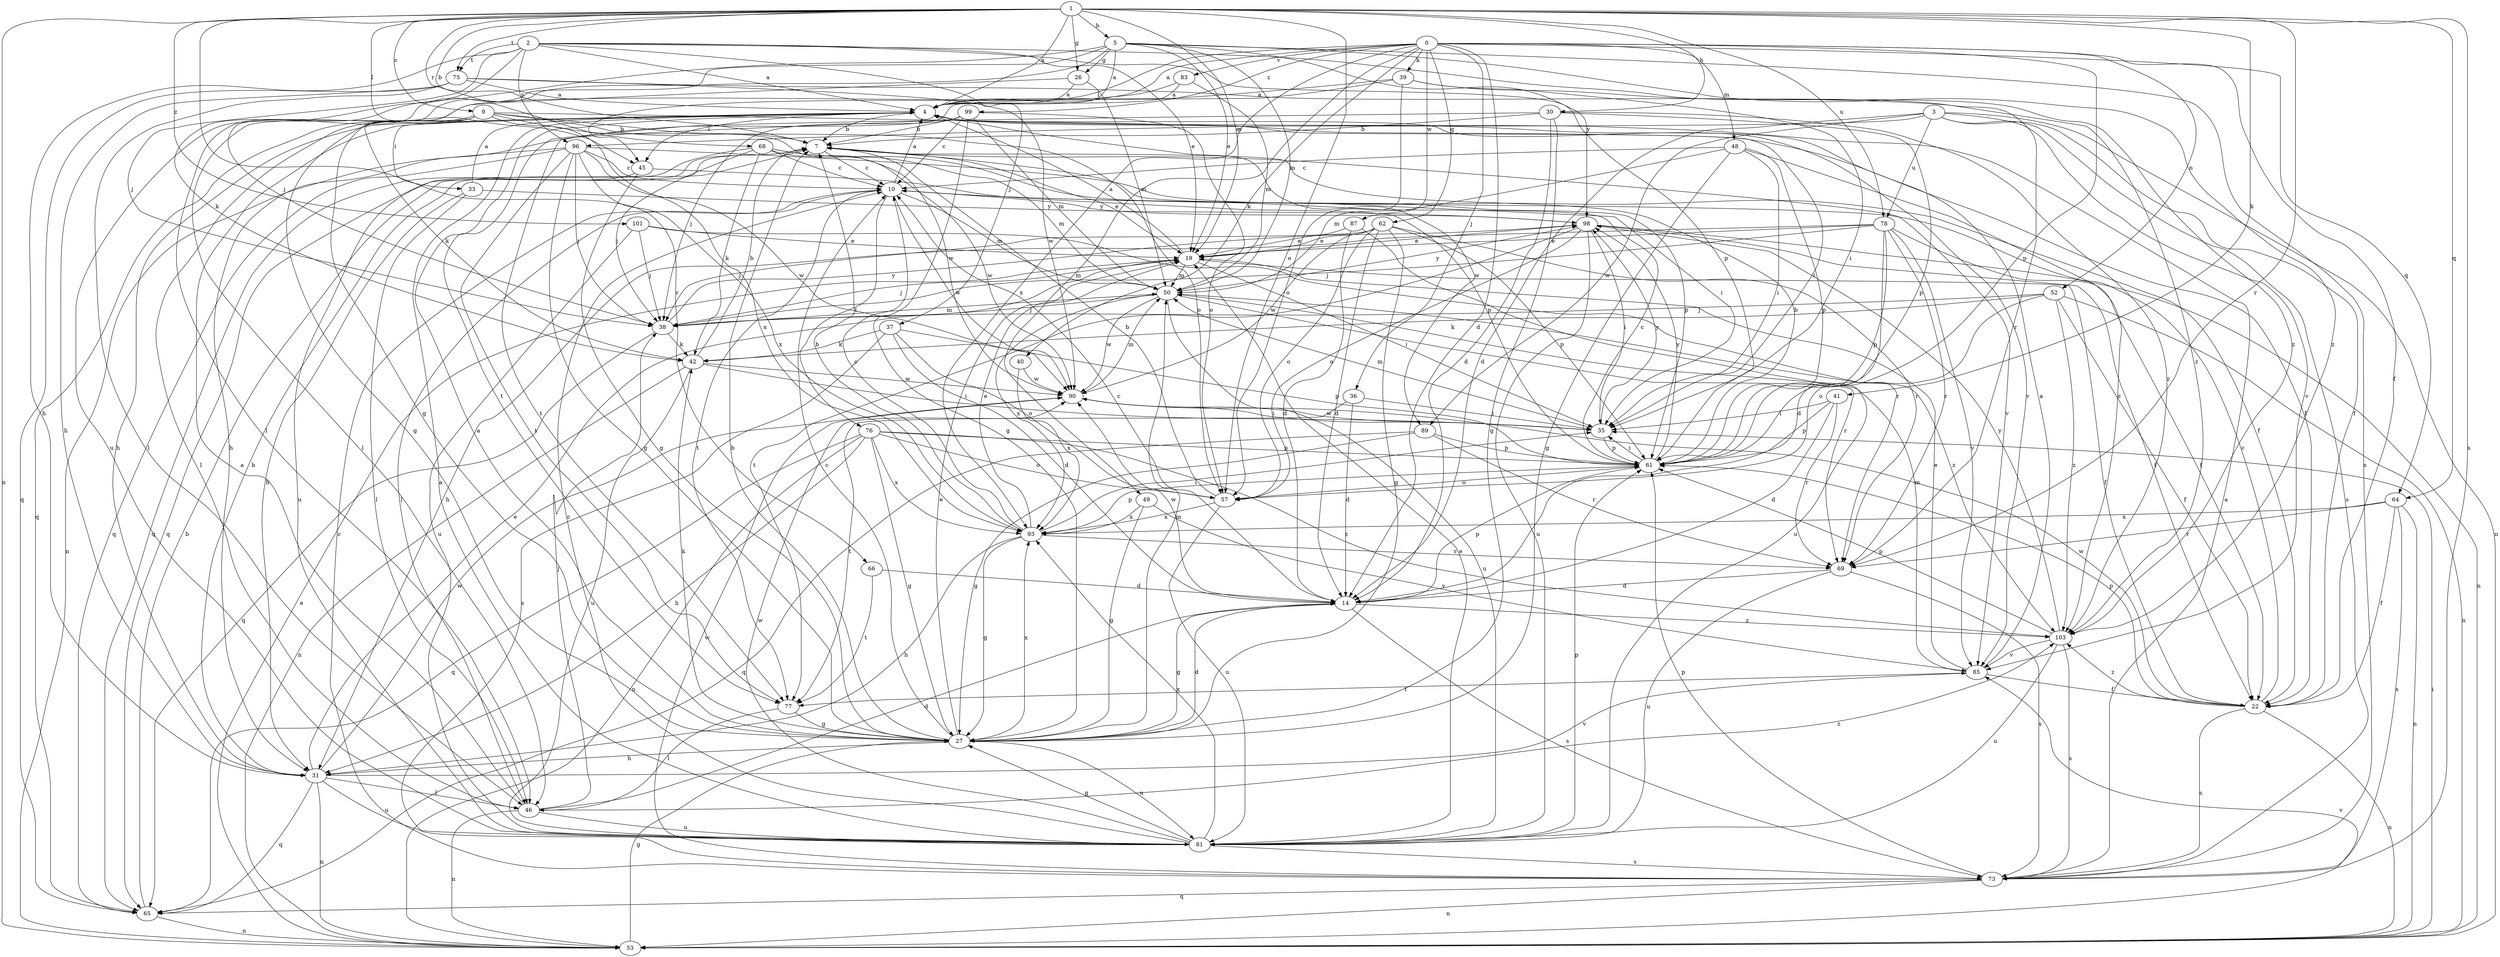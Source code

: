strict digraph  {
0;
1;
2;
3;
4;
5;
7;
9;
10;
14;
19;
22;
26;
27;
30;
31;
33;
35;
36;
37;
38;
39;
40;
41;
42;
45;
46;
48;
49;
50;
52;
53;
57;
61;
62;
64;
65;
66;
68;
69;
73;
75;
76;
77;
78;
81;
83;
85;
87;
89;
90;
93;
96;
98;
99;
101;
103;
0 -> 4  [label=a];
0 -> 14  [label=d];
0 -> 22  [label=f];
0 -> 36  [label=j];
0 -> 39  [label=k];
0 -> 40  [label=k];
0 -> 45  [label=l];
0 -> 48  [label=m];
0 -> 49  [label=m];
0 -> 52  [label=n];
0 -> 61  [label=p];
0 -> 62  [label=q];
0 -> 64  [label=q];
0 -> 83  [label=v];
0 -> 87  [label=w];
0 -> 93  [label=x];
0 -> 99  [label=z];
1 -> 4  [label=a];
1 -> 5  [label=b];
1 -> 7  [label=b];
1 -> 9  [label=c];
1 -> 19  [label=e];
1 -> 26  [label=g];
1 -> 30  [label=h];
1 -> 41  [label=k];
1 -> 45  [label=l];
1 -> 53  [label=n];
1 -> 57  [label=o];
1 -> 64  [label=q];
1 -> 66  [label=r];
1 -> 68  [label=r];
1 -> 69  [label=r];
1 -> 73  [label=s];
1 -> 75  [label=t];
1 -> 78  [label=u];
1 -> 101  [label=z];
2 -> 4  [label=a];
2 -> 19  [label=e];
2 -> 31  [label=h];
2 -> 37  [label=j];
2 -> 38  [label=j];
2 -> 42  [label=k];
2 -> 61  [label=p];
2 -> 75  [label=t];
2 -> 96  [label=y];
2 -> 103  [label=z];
3 -> 14  [label=d];
3 -> 22  [label=f];
3 -> 53  [label=n];
3 -> 73  [label=s];
3 -> 78  [label=u];
3 -> 85  [label=v];
3 -> 89  [label=w];
3 -> 96  [label=y];
4 -> 7  [label=b];
4 -> 31  [label=h];
4 -> 33  [label=i];
4 -> 35  [label=i];
4 -> 45  [label=l];
4 -> 85  [label=v];
4 -> 89  [label=w];
5 -> 4  [label=a];
5 -> 19  [label=e];
5 -> 26  [label=g];
5 -> 38  [label=j];
5 -> 46  [label=l];
5 -> 50  [label=m];
5 -> 73  [label=s];
5 -> 81  [label=u];
5 -> 98  [label=y];
5 -> 103  [label=z];
7 -> 10  [label=c];
7 -> 19  [label=e];
7 -> 61  [label=p];
7 -> 65  [label=q];
7 -> 85  [label=v];
9 -> 7  [label=b];
9 -> 22  [label=f];
9 -> 27  [label=g];
9 -> 42  [label=k];
9 -> 46  [label=l];
9 -> 57  [label=o];
9 -> 65  [label=q];
9 -> 90  [label=w];
9 -> 93  [label=x];
10 -> 4  [label=a];
10 -> 46  [label=l];
10 -> 50  [label=m];
10 -> 76  [label=t];
10 -> 77  [label=t];
10 -> 90  [label=w];
10 -> 98  [label=y];
14 -> 10  [label=c];
14 -> 27  [label=g];
14 -> 61  [label=p];
14 -> 73  [label=s];
14 -> 90  [label=w];
14 -> 103  [label=z];
19 -> 4  [label=a];
19 -> 22  [label=f];
19 -> 35  [label=i];
19 -> 38  [label=j];
19 -> 50  [label=m];
22 -> 10  [label=c];
22 -> 53  [label=n];
22 -> 61  [label=p];
22 -> 73  [label=s];
22 -> 90  [label=w];
22 -> 103  [label=z];
26 -> 4  [label=a];
26 -> 27  [label=g];
26 -> 50  [label=m];
27 -> 4  [label=a];
27 -> 7  [label=b];
27 -> 10  [label=c];
27 -> 14  [label=d];
27 -> 19  [label=e];
27 -> 31  [label=h];
27 -> 42  [label=k];
27 -> 50  [label=m];
27 -> 81  [label=u];
27 -> 93  [label=x];
30 -> 7  [label=b];
30 -> 14  [label=d];
30 -> 27  [label=g];
30 -> 31  [label=h];
30 -> 61  [label=p];
30 -> 103  [label=z];
31 -> 7  [label=b];
31 -> 19  [label=e];
31 -> 46  [label=l];
31 -> 53  [label=n];
31 -> 65  [label=q];
31 -> 81  [label=u];
31 -> 85  [label=v];
31 -> 90  [label=w];
33 -> 4  [label=a];
33 -> 31  [label=h];
33 -> 46  [label=l];
33 -> 98  [label=y];
35 -> 50  [label=m];
35 -> 61  [label=p];
35 -> 90  [label=w];
35 -> 98  [label=y];
36 -> 14  [label=d];
36 -> 35  [label=i];
36 -> 77  [label=t];
37 -> 14  [label=d];
37 -> 42  [label=k];
37 -> 57  [label=o];
37 -> 61  [label=p];
37 -> 73  [label=s];
38 -> 42  [label=k];
38 -> 50  [label=m];
38 -> 65  [label=q];
38 -> 98  [label=y];
39 -> 4  [label=a];
39 -> 35  [label=i];
39 -> 57  [label=o];
39 -> 69  [label=r];
39 -> 77  [label=t];
40 -> 90  [label=w];
40 -> 93  [label=x];
41 -> 14  [label=d];
41 -> 35  [label=i];
41 -> 61  [label=p];
41 -> 69  [label=r];
42 -> 7  [label=b];
42 -> 35  [label=i];
42 -> 53  [label=n];
42 -> 81  [label=u];
42 -> 90  [label=w];
45 -> 27  [label=g];
45 -> 61  [label=p];
45 -> 65  [label=q];
46 -> 4  [label=a];
46 -> 14  [label=d];
46 -> 38  [label=j];
46 -> 53  [label=n];
46 -> 81  [label=u];
46 -> 103  [label=z];
48 -> 10  [label=c];
48 -> 27  [label=g];
48 -> 35  [label=i];
48 -> 50  [label=m];
48 -> 61  [label=p];
48 -> 103  [label=z];
49 -> 27  [label=g];
49 -> 85  [label=v];
49 -> 93  [label=x];
50 -> 38  [label=j];
50 -> 69  [label=r];
50 -> 81  [label=u];
50 -> 90  [label=w];
50 -> 93  [label=x];
50 -> 98  [label=y];
50 -> 103  [label=z];
52 -> 22  [label=f];
52 -> 38  [label=j];
52 -> 42  [label=k];
52 -> 53  [label=n];
52 -> 57  [label=o];
52 -> 103  [label=z];
53 -> 19  [label=e];
53 -> 27  [label=g];
53 -> 35  [label=i];
53 -> 85  [label=v];
57 -> 7  [label=b];
57 -> 81  [label=u];
57 -> 93  [label=x];
61 -> 7  [label=b];
61 -> 10  [label=c];
61 -> 35  [label=i];
61 -> 57  [label=o];
61 -> 98  [label=y];
62 -> 14  [label=d];
62 -> 19  [label=e];
62 -> 27  [label=g];
62 -> 38  [label=j];
62 -> 57  [label=o];
62 -> 61  [label=p];
62 -> 69  [label=r];
62 -> 90  [label=w];
64 -> 22  [label=f];
64 -> 53  [label=n];
64 -> 69  [label=r];
64 -> 73  [label=s];
64 -> 93  [label=x];
65 -> 7  [label=b];
65 -> 53  [label=n];
66 -> 14  [label=d];
66 -> 77  [label=t];
68 -> 10  [label=c];
68 -> 35  [label=i];
68 -> 38  [label=j];
68 -> 42  [label=k];
68 -> 50  [label=m];
68 -> 81  [label=u];
68 -> 90  [label=w];
69 -> 14  [label=d];
69 -> 73  [label=s];
69 -> 81  [label=u];
73 -> 4  [label=a];
73 -> 10  [label=c];
73 -> 53  [label=n];
73 -> 61  [label=p];
73 -> 65  [label=q];
73 -> 90  [label=w];
75 -> 4  [label=a];
75 -> 31  [label=h];
75 -> 46  [label=l];
75 -> 65  [label=q];
75 -> 90  [label=w];
75 -> 103  [label=z];
76 -> 27  [label=g];
76 -> 31  [label=h];
76 -> 53  [label=n];
76 -> 57  [label=o];
76 -> 61  [label=p];
76 -> 65  [label=q];
76 -> 93  [label=x];
76 -> 103  [label=z];
77 -> 27  [label=g];
77 -> 46  [label=l];
78 -> 14  [label=d];
78 -> 19  [label=e];
78 -> 22  [label=f];
78 -> 31  [label=h];
78 -> 38  [label=j];
78 -> 61  [label=p];
78 -> 69  [label=r];
78 -> 85  [label=v];
81 -> 4  [label=a];
81 -> 10  [label=c];
81 -> 19  [label=e];
81 -> 27  [label=g];
81 -> 61  [label=p];
81 -> 73  [label=s];
81 -> 90  [label=w];
81 -> 93  [label=x];
83 -> 4  [label=a];
83 -> 46  [label=l];
83 -> 50  [label=m];
85 -> 4  [label=a];
85 -> 19  [label=e];
85 -> 22  [label=f];
85 -> 50  [label=m];
85 -> 77  [label=t];
87 -> 14  [label=d];
87 -> 19  [label=e];
87 -> 81  [label=u];
89 -> 27  [label=g];
89 -> 61  [label=p];
89 -> 65  [label=q];
89 -> 69  [label=r];
90 -> 35  [label=i];
90 -> 50  [label=m];
93 -> 7  [label=b];
93 -> 10  [label=c];
93 -> 19  [label=e];
93 -> 27  [label=g];
93 -> 31  [label=h];
93 -> 35  [label=i];
93 -> 61  [label=p];
93 -> 69  [label=r];
96 -> 10  [label=c];
96 -> 22  [label=f];
96 -> 27  [label=g];
96 -> 38  [label=j];
96 -> 53  [label=n];
96 -> 65  [label=q];
96 -> 77  [label=t];
96 -> 90  [label=w];
96 -> 93  [label=x];
98 -> 19  [label=e];
98 -> 22  [label=f];
98 -> 35  [label=i];
98 -> 53  [label=n];
98 -> 57  [label=o];
98 -> 77  [label=t];
98 -> 81  [label=u];
99 -> 7  [label=b];
99 -> 10  [label=c];
99 -> 27  [label=g];
99 -> 38  [label=j];
99 -> 50  [label=m];
99 -> 57  [label=o];
99 -> 77  [label=t];
101 -> 19  [label=e];
101 -> 38  [label=j];
101 -> 69  [label=r];
101 -> 81  [label=u];
103 -> 61  [label=p];
103 -> 73  [label=s];
103 -> 81  [label=u];
103 -> 85  [label=v];
103 -> 98  [label=y];
}
